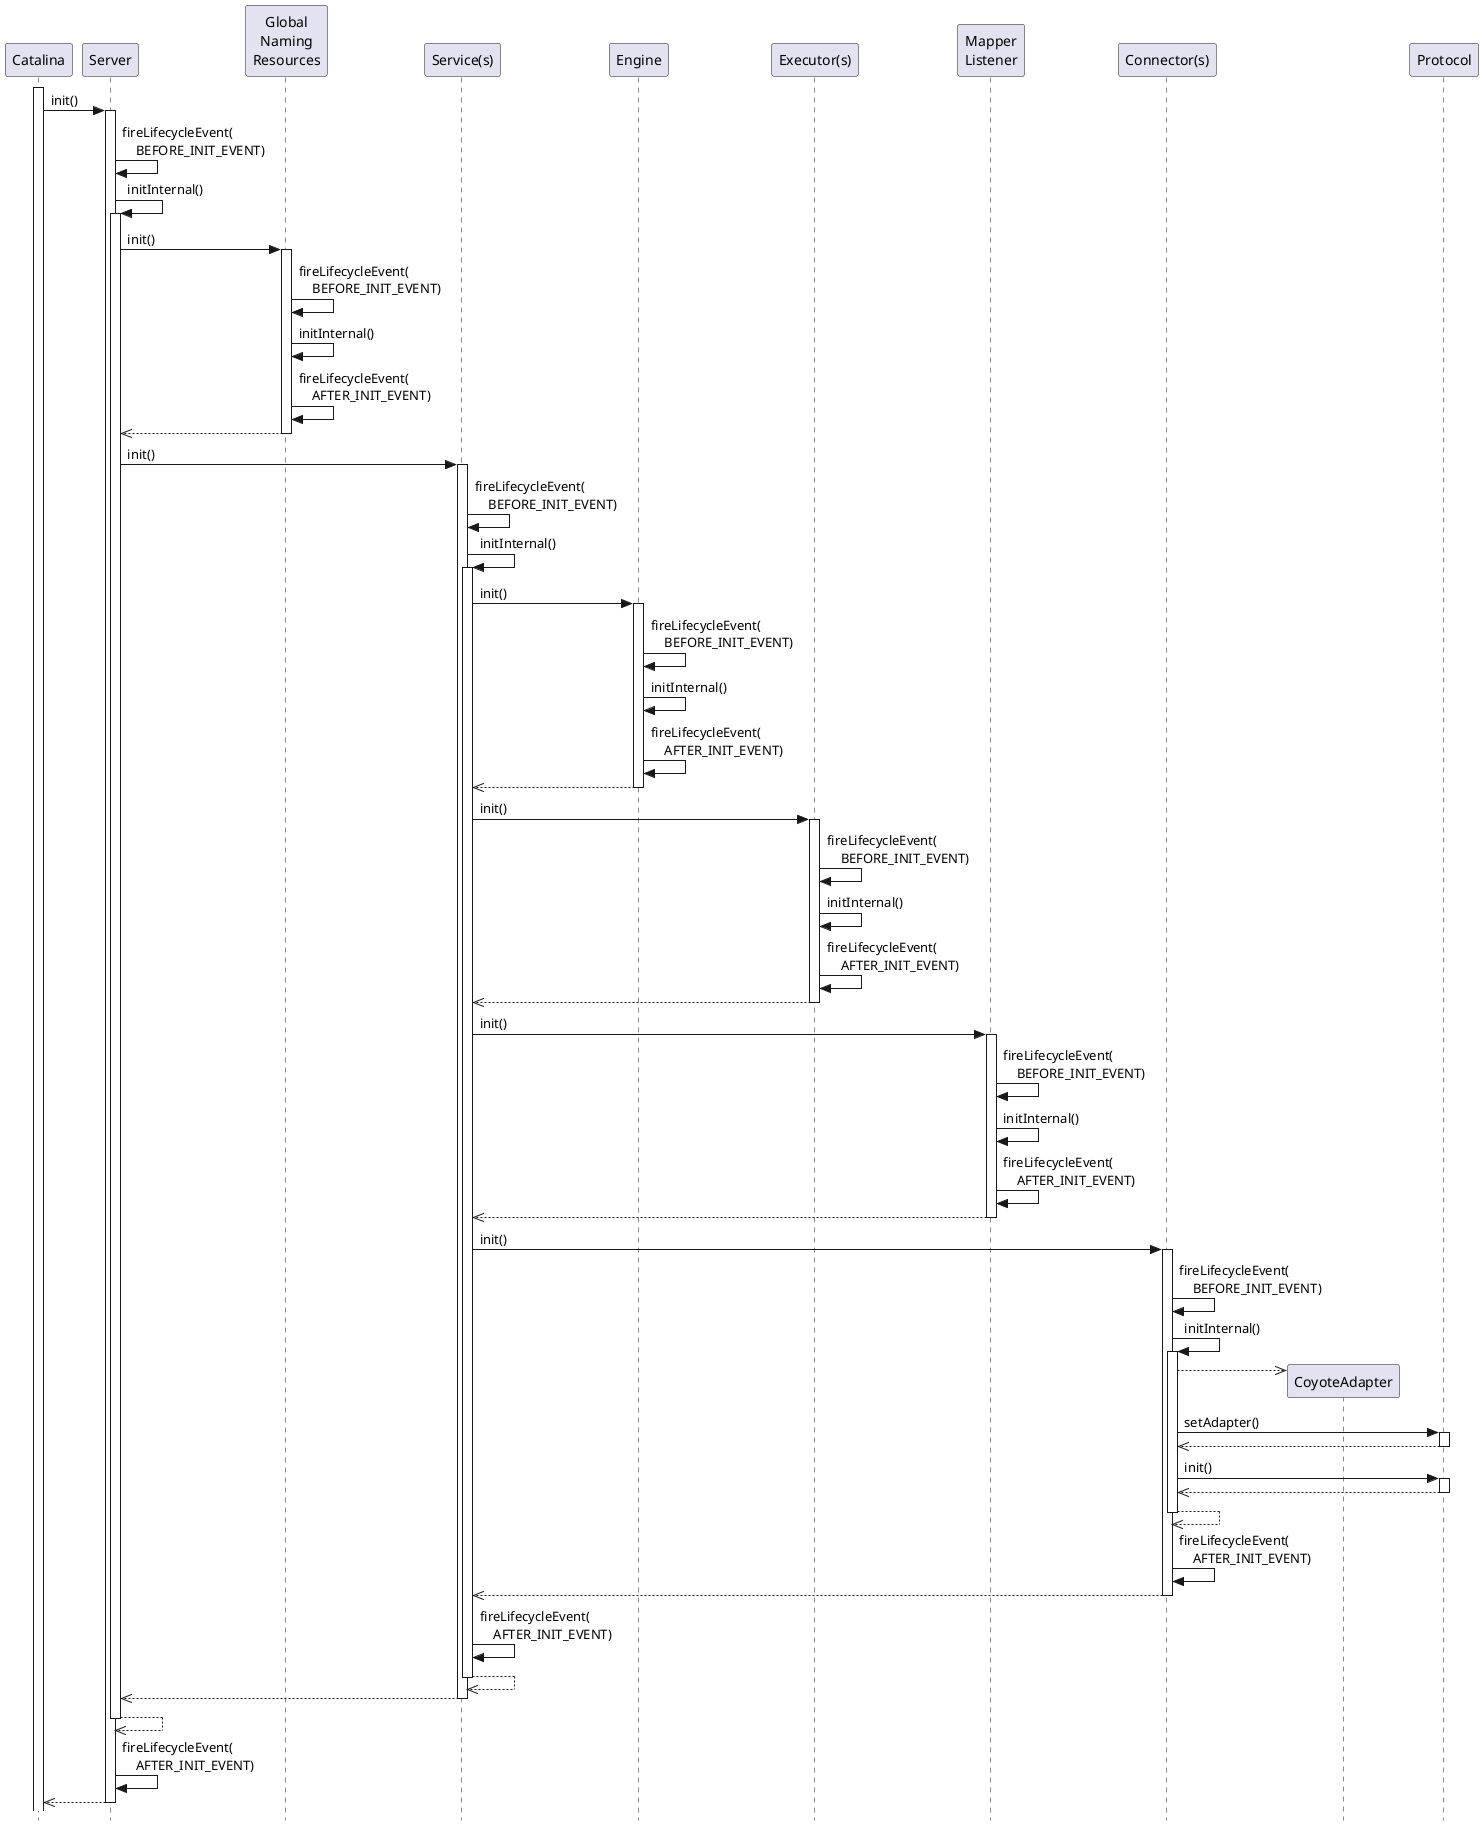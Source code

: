@startuml

' Licensed to the Apache Software Foundation (ASF) under one or more
' contributor license agreements.  See the NOTICE file distributed with
' this work for additional information regarding copyright ownership.
' The ASF licenses this file to You under the Apache License, Version 2.0
' (the "License"); you may not use this file except in compliance with
' the License.  You may obtain a copy of the License at
'
'     http://www.apache.org/licenses/LICENSE-2.0
'
' Unless required by applicable law or agreed to in writing, software
' distributed under the License is distributed on an "AS IS" BASIS,
' WITHOUT WARRANTIES OR CONDITIONS OF ANY KIND, either express or implied.
' See the License for the specific language governing permissions and
' limitations under the License.

hide footbox
skinparam style strictuml

activate Catalina

Catalina -> Server: init()
activate Server

Server -> Server: fireLifecycleEvent(\n    BEFORE_INIT_EVENT)

Server -> Server: initInternal()
activate Server

Server -> "Global\nNaming\nResources" as GNR: init()
activate GNR

GNR -> GNR: fireLifecycleEvent(\n    BEFORE_INIT_EVENT)
GNR -> GNR: initInternal()
GNR -> GNR: fireLifecycleEvent(\n    AFTER_INIT_EVENT)

Server  <<-- GNR
deactivate GNR

Server -> "Service(s)" as Services: init()
activate Services

Services -> Services: fireLifecycleEvent(\n    BEFORE_INIT_EVENT)

Services -> Services: initInternal()
activate Services

Services -> Engine: init()
activate Engine

Engine -> Engine: fireLifecycleEvent(\n    BEFORE_INIT_EVENT)
Engine -> Engine: initInternal()
Engine -> Engine: fireLifecycleEvent(\n    AFTER_INIT_EVENT)

Services <<-- Engine
deactivate Engine

Services -> "Executor(s)" as Executors: init()
activate Executors

Executors -> Executors: fireLifecycleEvent(\n    BEFORE_INIT_EVENT)
Executors -> Executors: initInternal()
Executors -> Executors: fireLifecycleEvent(\n    AFTER_INIT_EVENT)

Services <<-- Executors
deactivate Executors

Services -> "Mapper\nListener" as MapperListener: init()
activate MapperListener

MapperListener -> MapperListener: fireLifecycleEvent(\n    BEFORE_INIT_EVENT)
MapperListener -> MapperListener: initInternal()
MapperListener -> MapperListener: fireLifecycleEvent(\n    AFTER_INIT_EVENT)

Services <<-- MapperListener
deactivate MapperListener

Services -> "Connector(s)" as Connectors: init()
activate Connectors

Connectors -> Connectors: fireLifecycleEvent(\n    BEFORE_INIT_EVENT)
Connectors -> Connectors: initInternal()
activate Connectors

Connectors -->> CoyoteAdapter **

Connectors -> Protocol: setAdapter()
activate Protocol
Connectors <<-- Protocol
deactivate Protocol

Connectors -> Protocol: init()
activate Protocol
Connectors <<-- Protocol
deactivate Protocol

Connectors -->> Connectors
deactivate Connectors

Connectors -> Connectors: fireLifecycleEvent(\n    AFTER_INIT_EVENT)

Services <<-- Connectors
deactivate Connectors

Services -> Services: fireLifecycleEvent(\n    AFTER_INIT_EVENT)

Services -->> Services
deactivate Services

Server <<-- Services
deactivate Services

Server -->> Server
deactivate Server

Server -> Server: fireLifecycleEvent(\n    AFTER_INIT_EVENT)

Server -->> Catalina
deactivate Server

@enduml
